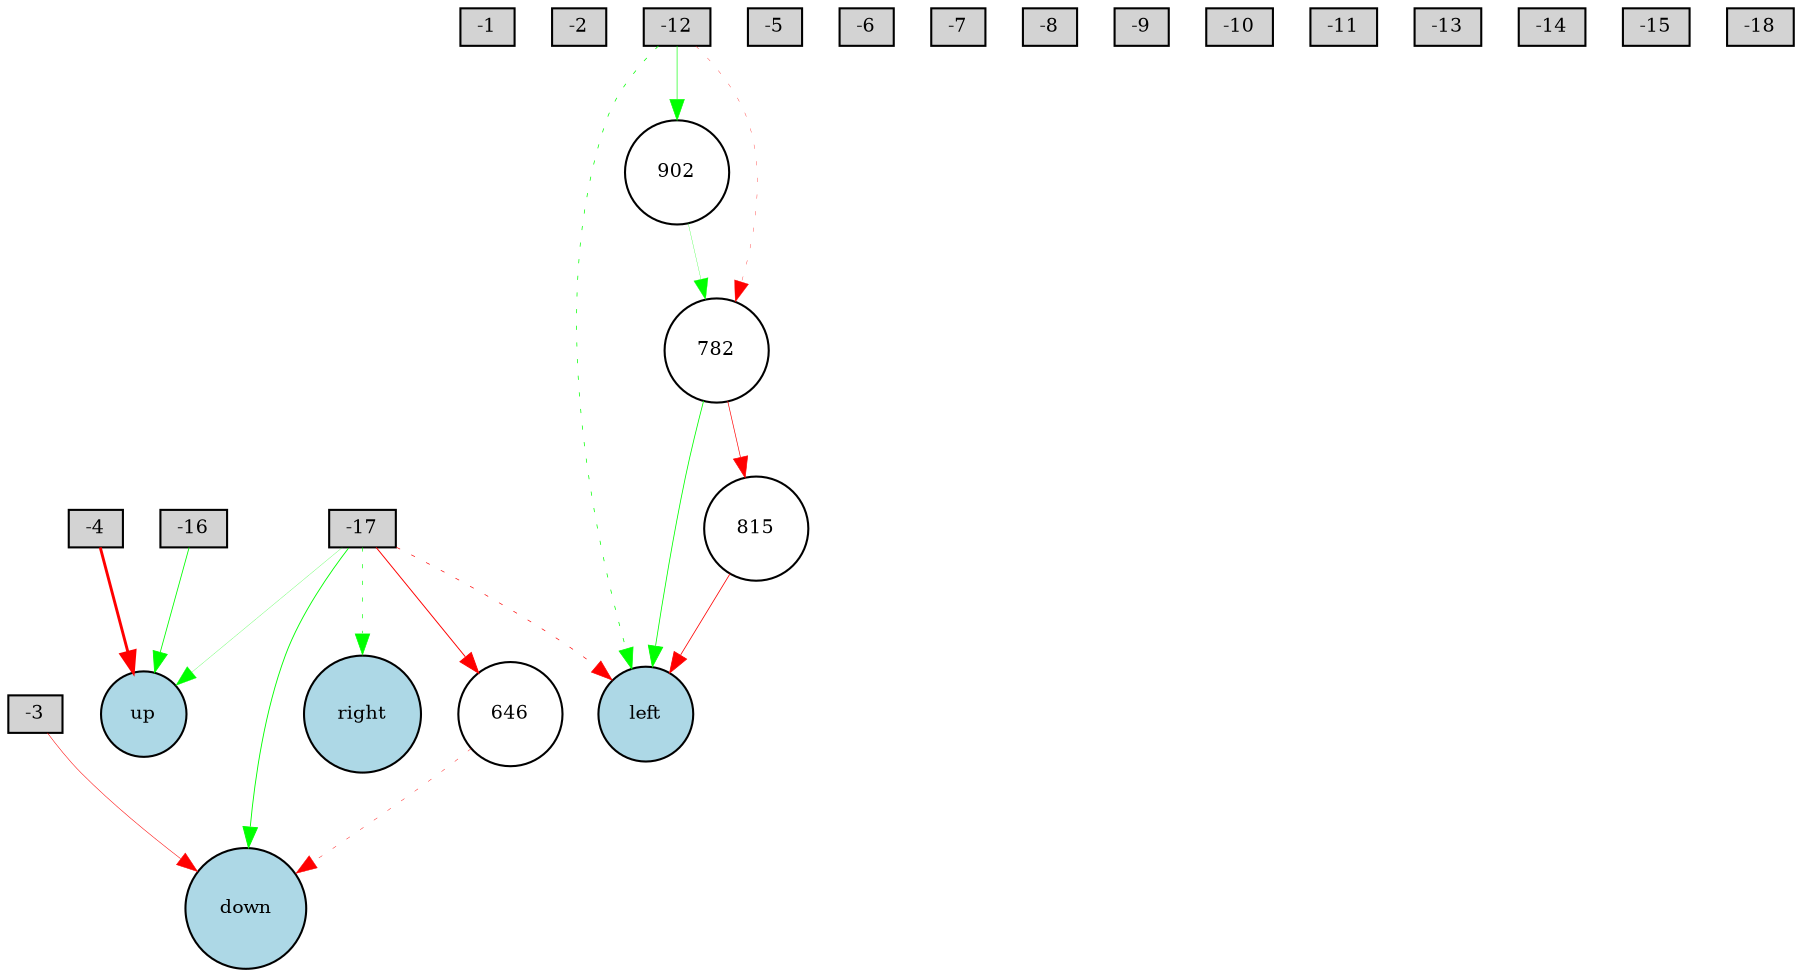 digraph {
	node [fontsize=9 height=0.2 shape=circle width=0.2]
	-1 [fillcolor=lightgray shape=box style=filled]
	-2 [fillcolor=lightgray shape=box style=filled]
	-3 [fillcolor=lightgray shape=box style=filled]
	-4 [fillcolor=lightgray shape=box style=filled]
	-5 [fillcolor=lightgray shape=box style=filled]
	-6 [fillcolor=lightgray shape=box style=filled]
	-7 [fillcolor=lightgray shape=box style=filled]
	-8 [fillcolor=lightgray shape=box style=filled]
	-9 [fillcolor=lightgray shape=box style=filled]
	-10 [fillcolor=lightgray shape=box style=filled]
	-11 [fillcolor=lightgray shape=box style=filled]
	-12 [fillcolor=lightgray shape=box style=filled]
	-13 [fillcolor=lightgray shape=box style=filled]
	-14 [fillcolor=lightgray shape=box style=filled]
	-15 [fillcolor=lightgray shape=box style=filled]
	-16 [fillcolor=lightgray shape=box style=filled]
	-17 [fillcolor=lightgray shape=box style=filled]
	-18 [fillcolor=lightgray shape=box style=filled]
	up [fillcolor=lightblue style=filled]
	down [fillcolor=lightblue style=filled]
	right [fillcolor=lightblue style=filled]
	left [fillcolor=lightblue style=filled]
	646 [fillcolor=white style=filled]
	902 [fillcolor=white style=filled]
	782 [fillcolor=white style=filled]
	815 [fillcolor=white style=filled]
	-17 -> up [color=green penwidth=0.1192707893933736 style=solid]
	-17 -> down [color=green penwidth=0.43245595079162047 style=solid]
	-17 -> right [color=green penwidth=0.30969394371044423 style=dotted]
	-17 -> left [color=red penwidth=0.3215417060928908 style=dotted]
	-4 -> up [color=red penwidth=1.3899215473601885 style=solid]
	-17 -> 646 [color=red penwidth=0.4645772399959852 style=solid]
	646 -> down [color=red penwidth=0.20358987038119372 style=dotted]
	-12 -> left [color=green penwidth=0.3488413344283884 style=dotted]
	-12 -> 782 [color=red penwidth=0.1566186746529436 style=dotted]
	782 -> left [color=green penwidth=0.3919423092098995 style=solid]
	782 -> 815 [color=red penwidth=0.32005327824136415 style=solid]
	815 -> left [color=red penwidth=0.38275573259275164 style=solid]
	-3 -> down [color=red penwidth=0.2509921075162765 style=solid]
	-12 -> 902 [color=green penwidth=0.30000000000000004 style=solid]
	902 -> 782 [color=green penwidth=0.13092569700365805 style=solid]
	-16 -> up [color=green penwidth=0.4049821354343155 style=solid]
}
